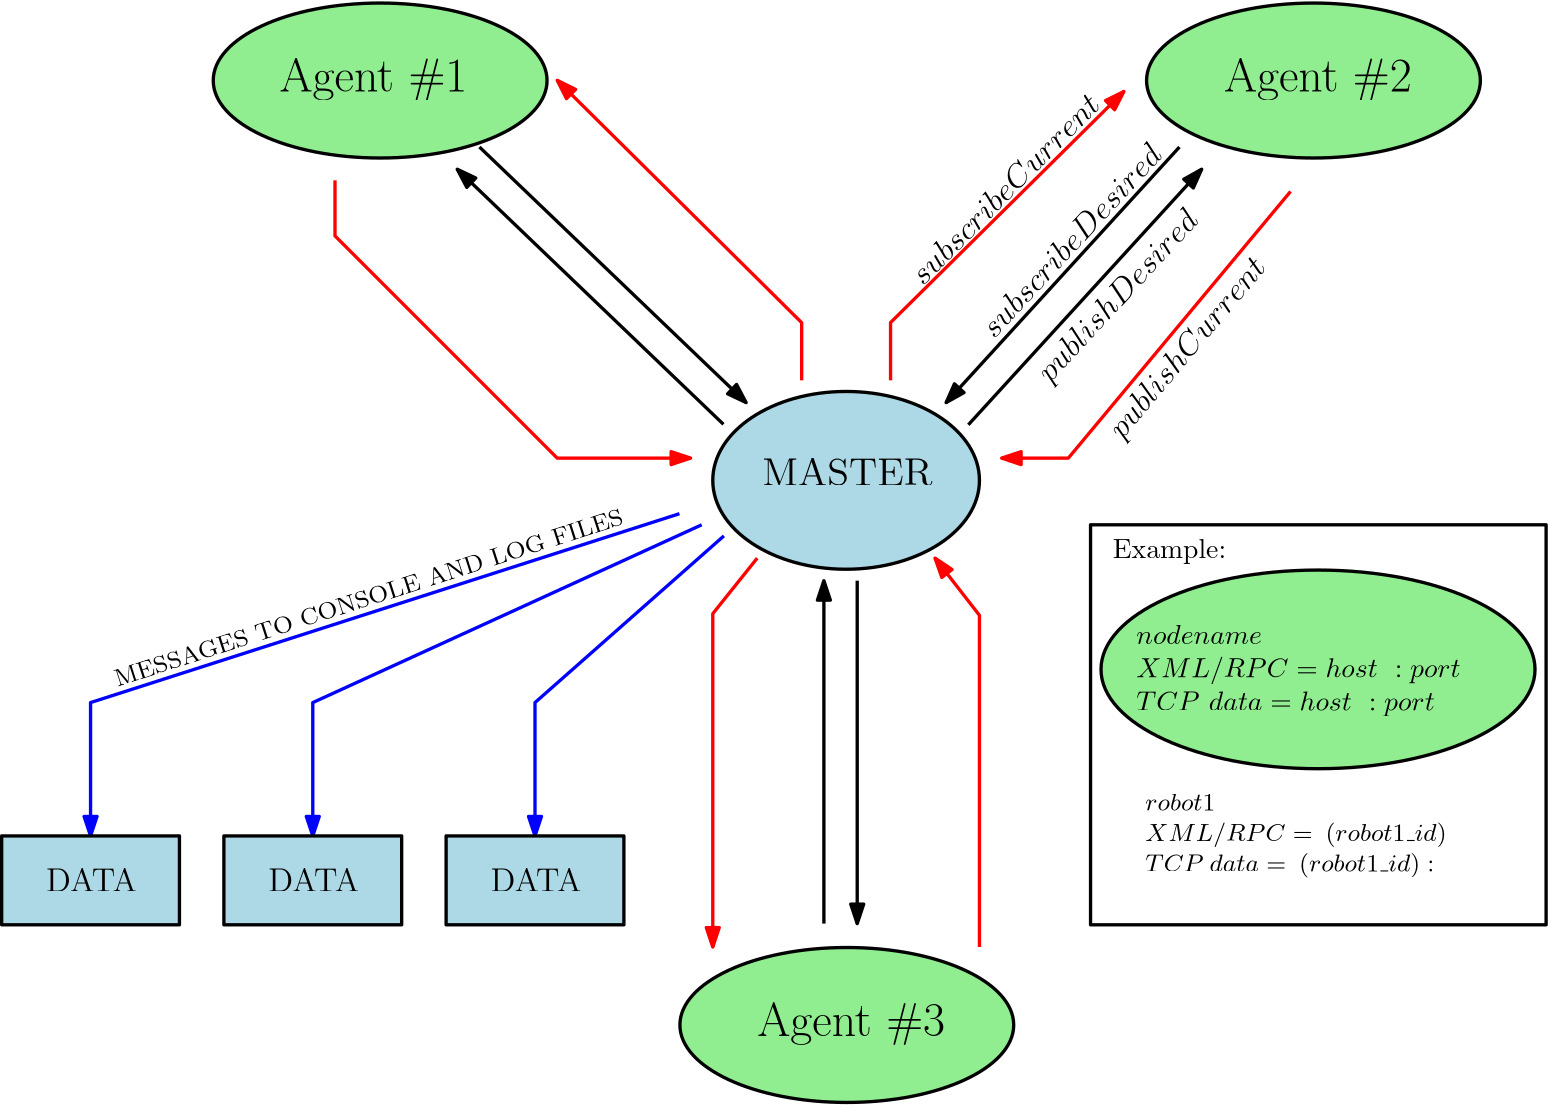 <?xml version="1.0"?>
<!DOCTYPE ipe SYSTEM "ipe.dtd">
<ipe version="70206" creator="Ipe 7.2.7">
<info created="D:20180920201330" modified="D:20190314205414"/>
<ipestyle name="basic">
<symbol name="arrow/arc(spx)">
<path stroke="sym-stroke" fill="sym-stroke" pen="sym-pen">
0 0 m
-1 0.333 l
-1 -0.333 l
h
</path>
</symbol>
<symbol name="arrow/farc(spx)">
<path stroke="sym-stroke" fill="white" pen="sym-pen">
0 0 m
-1 0.333 l
-1 -0.333 l
h
</path>
</symbol>
<symbol name="arrow/ptarc(spx)">
<path stroke="sym-stroke" fill="sym-stroke" pen="sym-pen">
0 0 m
-1 0.333 l
-0.8 0 l
-1 -0.333 l
h
</path>
</symbol>
<symbol name="arrow/fptarc(spx)">
<path stroke="sym-stroke" fill="white" pen="sym-pen">
0 0 m
-1 0.333 l
-0.8 0 l
-1 -0.333 l
h
</path>
</symbol>
<symbol name="mark/circle(sx)" transformations="translations">
<path fill="sym-stroke">
0.6 0 0 0.6 0 0 e
0.4 0 0 0.4 0 0 e
</path>
</symbol>
<symbol name="mark/disk(sx)" transformations="translations">
<path fill="sym-stroke">
0.6 0 0 0.6 0 0 e
</path>
</symbol>
<symbol name="mark/fdisk(sfx)" transformations="translations">
<group>
<path fill="sym-fill">
0.5 0 0 0.5 0 0 e
</path>
<path fill="sym-stroke" fillrule="eofill">
0.6 0 0 0.6 0 0 e
0.4 0 0 0.4 0 0 e
</path>
</group>
</symbol>
<symbol name="mark/box(sx)" transformations="translations">
<path fill="sym-stroke" fillrule="eofill">
-0.6 -0.6 m
0.6 -0.6 l
0.6 0.6 l
-0.6 0.6 l
h
-0.4 -0.4 m
0.4 -0.4 l
0.4 0.4 l
-0.4 0.4 l
h
</path>
</symbol>
<symbol name="mark/square(sx)" transformations="translations">
<path fill="sym-stroke">
-0.6 -0.6 m
0.6 -0.6 l
0.6 0.6 l
-0.6 0.6 l
h
</path>
</symbol>
<symbol name="mark/fsquare(sfx)" transformations="translations">
<group>
<path fill="sym-fill">
-0.5 -0.5 m
0.5 -0.5 l
0.5 0.5 l
-0.5 0.5 l
h
</path>
<path fill="sym-stroke" fillrule="eofill">
-0.6 -0.6 m
0.6 -0.6 l
0.6 0.6 l
-0.6 0.6 l
h
-0.4 -0.4 m
0.4 -0.4 l
0.4 0.4 l
-0.4 0.4 l
h
</path>
</group>
</symbol>
<symbol name="mark/cross(sx)" transformations="translations">
<group>
<path fill="sym-stroke">
-0.43 -0.57 m
0.57 0.43 l
0.43 0.57 l
-0.57 -0.43 l
h
</path>
<path fill="sym-stroke">
-0.43 0.57 m
0.57 -0.43 l
0.43 -0.57 l
-0.57 0.43 l
h
</path>
</group>
</symbol>
<symbol name="arrow/fnormal(spx)">
<path stroke="sym-stroke" fill="white" pen="sym-pen">
0 0 m
-1 0.333 l
-1 -0.333 l
h
</path>
</symbol>
<symbol name="arrow/pointed(spx)">
<path stroke="sym-stroke" fill="sym-stroke" pen="sym-pen">
0 0 m
-1 0.333 l
-0.8 0 l
-1 -0.333 l
h
</path>
</symbol>
<symbol name="arrow/fpointed(spx)">
<path stroke="sym-stroke" fill="white" pen="sym-pen">
0 0 m
-1 0.333 l
-0.8 0 l
-1 -0.333 l
h
</path>
</symbol>
<symbol name="arrow/linear(spx)">
<path stroke="sym-stroke" pen="sym-pen">
-1 0.333 m
0 0 l
-1 -0.333 l
</path>
</symbol>
<symbol name="arrow/fdouble(spx)">
<path stroke="sym-stroke" fill="white" pen="sym-pen">
0 0 m
-1 0.333 l
-1 -0.333 l
h
-1 0 m
-2 0.333 l
-2 -0.333 l
h
</path>
</symbol>
<symbol name="arrow/double(spx)">
<path stroke="sym-stroke" fill="sym-stroke" pen="sym-pen">
0 0 m
-1 0.333 l
-1 -0.333 l
h
-1 0 m
-2 0.333 l
-2 -0.333 l
h
</path>
</symbol>
<pen name="heavier" value="0.8"/>
<pen name="fat" value="1.2"/>
<pen name="ultrafat" value="2"/>
<symbolsize name="large" value="5"/>
<symbolsize name="small" value="2"/>
<symbolsize name="tiny" value="1.1"/>
<arrowsize name="large" value="10"/>
<arrowsize name="small" value="5"/>
<arrowsize name="tiny" value="3"/>
<color name="red" value="1 0 0"/>
<color name="green" value="0 1 0"/>
<color name="blue" value="0 0 1"/>
<color name="yellow" value="1 1 0"/>
<color name="orange" value="1 0.647 0"/>
<color name="gold" value="1 0.843 0"/>
<color name="purple" value="0.627 0.125 0.941"/>
<color name="gray" value="0.745"/>
<color name="brown" value="0.647 0.165 0.165"/>
<color name="navy" value="0 0 0.502"/>
<color name="pink" value="1 0.753 0.796"/>
<color name="seagreen" value="0.18 0.545 0.341"/>
<color name="turquoise" value="0.251 0.878 0.816"/>
<color name="violet" value="0.933 0.51 0.933"/>
<color name="darkblue" value="0 0 0.545"/>
<color name="darkcyan" value="0 0.545 0.545"/>
<color name="darkgray" value="0.663"/>
<color name="darkgreen" value="0 0.392 0"/>
<color name="darkmagenta" value="0.545 0 0.545"/>
<color name="darkorange" value="1 0.549 0"/>
<color name="darkred" value="0.545 0 0"/>
<color name="lightblue" value="0.678 0.847 0.902"/>
<color name="lightcyan" value="0.878 1 1"/>
<color name="lightgray" value="0.827"/>
<color name="lightgreen" value="0.565 0.933 0.565"/>
<color name="lightyellow" value="1 1 0.878"/>
<dashstyle name="dashed" value="[4] 0"/>
<dashstyle name="dotted" value="[1 3] 0"/>
<dashstyle name="dash dotted" value="[4 2 1 2] 0"/>
<dashstyle name="dash dot dotted" value="[4 2 1 2 1 2] 0"/>
<textsize name="large" value="\large"/>
<textsize name="small" value="\small"/>
<textsize name="tiny" value="\tiny"/>
<textsize name="Large" value="\Large"/>
<textsize name="LARGE" value="\LARGE"/>
<textsize name="huge" value="\huge"/>
<textsize name="Huge" value="\Huge"/>
<textsize name="footnote" value="\footnotesize"/>
<textstyle name="center" begin="\begin{center}" end="\end{center}"/>
<textstyle name="itemize" begin="\begin{itemize}" end="\end{itemize}"/>
<textstyle name="item" begin="\begin{itemize}\item{}" end="\end{itemize}"/>
<gridsize name="4 pts" value="4"/>
<gridsize name="8 pts (~3 mm)" value="8"/>
<gridsize name="16 pts (~6 mm)" value="16"/>
<gridsize name="32 pts (~12 mm)" value="32"/>
<gridsize name="10 pts (~3.5 mm)" value="10"/>
<gridsize name="20 pts (~7 mm)" value="20"/>
<gridsize name="14 pts (~5 mm)" value="14"/>
<gridsize name="28 pts (~10 mm)" value="28"/>
<gridsize name="56 pts (~20 mm)" value="56"/>
<anglesize name="90 deg" value="90"/>
<anglesize name="60 deg" value="60"/>
<anglesize name="45 deg" value="45"/>
<anglesize name="30 deg" value="30"/>
<anglesize name="22.5 deg" value="22.5"/>
<opacity name="10%" value="0.1"/>
<opacity name="30%" value="0.3"/>
<opacity name="50%" value="0.5"/>
<opacity name="75%" value="0.75"/>
<tiling name="falling" angle="-60" step="4" width="1"/>
<tiling name="rising" angle="30" step="4" width="1"/>
</ipestyle>
<page>
<layer name="alpha"/>
<view layers="alpha" active="alpha"/>
<path layer="alpha" matrix="1.87763 0 0 0.87159 -126.127 -65.9925" stroke="black" fill="lightgreen" pen="fat">
32 0 0 32 144 608 e
</path>
<path matrix="1.5 0 0 1 -144 -32" stroke="black" fill="lightblue" pen="fat">
32 0 0 32 304 352 e
</path>
<text matrix="0.974448 1.0538 -3.94965 -0.331308 1252.09 299.133" transformations="rigid" pos="132 252" stroke="black" type="label" width="79.596" height="8.307" depth="2.32" valign="baseline" size="large" style="math">publishDesired</text>
<path matrix="1.99653 0 0 1.91304 -275.222 -302.609" stroke="black" pen="fat" arrow="normal/normal">
272 336 m
224 384 l
</path>
<path matrix="1.75 0 0 1.91667 -260 -304" stroke="black" pen="fat" arrow="normal/normal">
352 336 m
400 384 l
</path>
<path matrix="1 0 0 1.92874 -8 -256.177" stroke="black" pen="fat" rarrow="normal/normal">
312 280 m
312 216 l
</path>
<path matrix="0.888889 0 0 0.884615 30.6667 40.1538" stroke="black" pen="fat" rarrow="normal/normal">
276 348 m
168 452 l
</path>
<text matrix="0.974448 1.0538 -3.94965 -0.331308 1232.09 315.133" transformations="rigid" pos="132 252" stroke="black" type="label" width="89.788" height="8.302" depth="0" valign="baseline" size="large" style="math">subscribeDesired</text>
<path matrix="0.875 0 0 0.884615 43.5 40.1538" stroke="black" pen="fat" rarrow="normal/normal">
348 348 m
444 452 l
</path>
<path matrix="1 0 0 1.92875 4 -256.177" stroke="black" pen="fat" arrow="normal/normal">
312 280 m
312 216 l
</path>
<path stroke="red" pen="fat" arrow="normal/normal">
280 292 m
264 272 l
264 152 l
</path>
<path matrix="1 0 0 1.02941 0 -8.58824" stroke="red" pen="fat" arrow="normal/normal">
360 156 m
360 272 l
344 292 l
</path>
<path stroke="red" pen="fat" rarrow="normal/normal">
256 328 m
208 328 l
128 408 l
128 428 l
</path>
<text matrix="0.962823 0.970371 -3.7702 -0.182692 1162.8 307.712" transformations="rigid" pos="132 252" stroke="black" type="label" width="91.439" height="8.302" depth="0" valign="baseline" size="large" style="math">subscribeCurrent</text>
<path matrix="1.05 0 0 1.04 -16.4 -14.24" stroke="red" pen="fat" arrow="normal/normal">
328 356 m
328 376 l
408 456 l
</path>
<path stroke="red" pen="fat" rarrow="normal/normal">
368 328 m
392 328 l
472 424 l
</path>
<path matrix="1.04762 0 0 1.03846 -14.0952 -13.6923" stroke="red" pen="fat" arrow="normal/normal">
296 356 m
296 376 l
212 460 l
</path>
<text matrix="0.924321 1.09804 -3.92994 -0.514874 1279.77 319.26" transformations="rigid" pos="132 252" stroke="black" type="label" width="81.248" height="8.307" depth="2.32" valign="baseline" size="large" style="math">publish Current</text>
<path matrix="0.73913 0 0 1 69.913 0" stroke="blue" pen="fat" arrow="normal/normal">
268 300 m
176 240 l
176 192 l
</path>
<path matrix="0.945946 0 0 1 14.0541 0" stroke="blue" pen="fat" arrow="normal/normal">
260 304 m
112 240 l
112 192 l
</path>
<path matrix="1.03922 0 0 1 -9.88235 0" stroke="blue" pen="fat" arrow="normal/normal">
252 308 m
48 240 l
48 192 l
</path>
<text matrix="0.952044 0.305962 -0.305962 0.952044 72.1051 -20.2363" transformations="rigid" pos="60 260" stroke="black" type="label" width="191.972" height="6.127" depth="0" valign="baseline" size="small">MESSAGES TO CONSOLE AND LOG FILES</text>
<path matrix="1.33333 0 0 1 -24 0" stroke="black" fill="lightblue" pen="fat">
24 192 m
24 160 l
72 160 l
72 192 l
h
</path>
<path matrix="1.23077 0 0 1 -20.3077 0" stroke="black" fill="lightblue" pen="fat">
88 192 m
88 160 l
140 160 l
140 192 l
h
</path>
<path matrix="1.33333 0 0 1 -34.6667 0" stroke="black" fill="lightblue" pen="fat">
152 192 m
152 160 l
200 160 l
200 192 l
h
</path>
<text matrix="1 0 0 1 21.8454 -401.845" transformations="translations" pos="260 720" stroke="black" type="label" width="61.246" height="9.803" depth="0" valign="baseline" size="Large">MASTER</text>
<path matrix="0.97619 0 0 1.5 -13.9048 -128" stroke="black" fill="white" pen="fat">
424 288 m
424 192 l
592 192 l
592 288 l
h
</path>
<path matrix="2.44129 0 0 1.11734 130.34 -427.398" stroke="black" fill="lightgreen" pen="fat">
32 0 0 32 144 608 e
</path>
<text matrix="1 0 0 1 -40 4" transformations="translations" pos="448 288" stroke="black" type="label" width="40.819" height="6.926" depth="1.93" valign="baseline">Example:</text>
<text matrix="1.74541 0 0 1 74.362 -380" transformations="translations" pos="196 648" stroke="black" type="minipage" width="140" height="18.866" depth="13.9" valign="top">$nodename$ \par
$XML/RPC=host~:port$\par
$TCP~data=host~:port$\par</text>
<text matrix="1 0 0 1 24 -12" transformations="translations" pos="84 472" stroke="black" type="label" width="72.85" height="11.954" depth="3.35" valign="baseline" size="LARGE">Agent \#1 </text>
<text matrix="1 0 0 1 223.731 -440.665" transformations="translations" pos="196 648" stroke="black" type="minipage" width="108" height="17.676" depth="12.71" valign="top" size="small">$robot1$ \par
$XML/RPC =~(robot1\_id):~1234$\par
$TCP~data=~ (robot1\_id):~2345$\par</text>
<text matrix="1 0 0 1 168 -4" transformations="translations" pos="16 176" stroke="black" type="label" width="32.669" height="8.169" depth="0" valign="baseline" size="large">DATA</text>
<text matrix="1 0 0 1 88 -4" transformations="translations" pos="16 176" stroke="black" type="label" width="32.669" height="8.169" depth="0" valign="baseline" size="large">DATA</text>
<text matrix="1 0 0 1 8 -4" transformations="translations" pos="16 176" stroke="black" type="label" width="32.669" height="8.169" depth="0" valign="baseline" size="large">DATA</text>
<path matrix="1.87763 0 0 0.87159 209.873 -65.9925" stroke="black" fill="lightgreen" pen="fat">
32 0 0 32 144 608 e
</path>
<path matrix="1.87763 0 0 0.87159 41.873 -405.993" stroke="black" fill="lightgreen" pen="fat">
32 0 0 32 144 608 e
</path>
<text matrix="1 0 0 1 364 -12" transformations="translations" pos="84 472" stroke="black" type="label" width="67.653" height="11.954" depth="3.35" valign="baseline" size="LARGE">Agent \#2</text>
<text matrix="1 0 0 1 196 -352" transformations="translations" pos="84 472" stroke="black" type="label" width="67.653" height="11.954" depth="3.35" valign="baseline" size="LARGE">Agent \#3</text>
</page>
</ipe>
